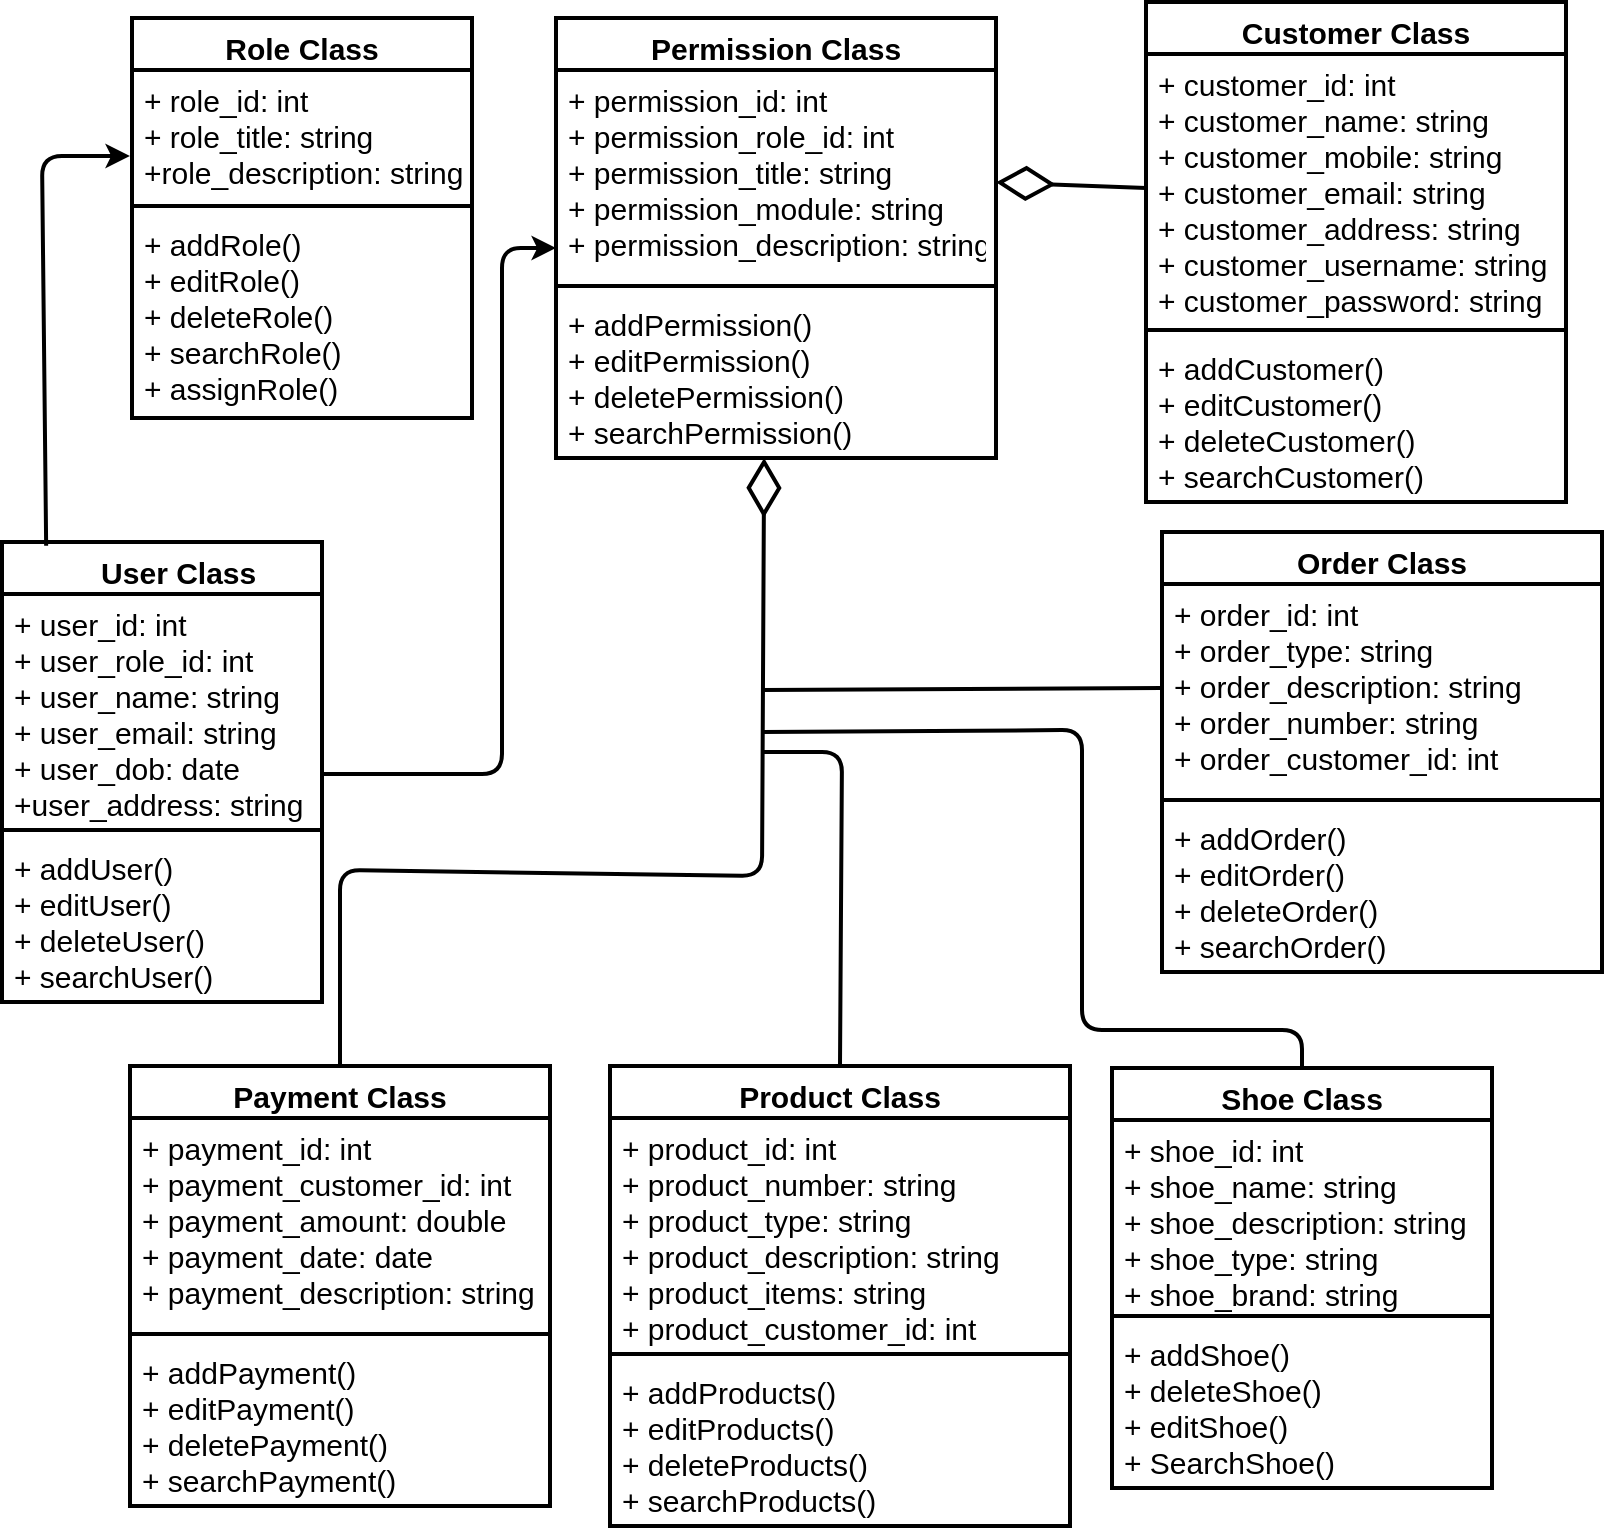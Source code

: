 <mxfile>
    <diagram id="6azoU_i_OxQmSyCLlz39" name="Page-1">
        <mxGraphModel dx="832" dy="475" grid="1" gridSize="10" guides="1" tooltips="1" connect="1" arrows="1" fold="1" page="1" pageScale="1" pageWidth="850" pageHeight="1100" math="0" shadow="0">
            <root>
                <mxCell id="0"/>
                <mxCell id="1" parent="0"/>
                <mxCell id="2" value="Role Class" style="swimlane;fontStyle=1;align=center;verticalAlign=top;childLayout=stackLayout;horizontal=1;startSize=26;horizontalStack=0;resizeParent=1;resizeParentMax=0;resizeLast=0;collapsible=1;marginBottom=0;fontSize=15;strokeWidth=2;" parent="1" vertex="1">
                    <mxGeometry x="95" y="128" width="170" height="200" as="geometry"/>
                </mxCell>
                <mxCell id="3" value="+ role_id: int&#10;+ role_title: string&#10;+role_description: string" style="text;strokeColor=none;fillColor=none;align=left;verticalAlign=top;spacingLeft=4;spacingRight=4;overflow=hidden;rotatable=0;points=[[0,0.5],[1,0.5]];portConstraint=eastwest;fontSize=15;strokeWidth=2;" parent="2" vertex="1">
                    <mxGeometry y="26" width="170" height="64" as="geometry"/>
                </mxCell>
                <mxCell id="4" value="" style="line;strokeWidth=2;fillColor=none;align=left;verticalAlign=middle;spacingTop=-1;spacingLeft=3;spacingRight=3;rotatable=0;labelPosition=right;points=[];portConstraint=eastwest;strokeColor=inherit;fontSize=15;" parent="2" vertex="1">
                    <mxGeometry y="90" width="170" height="8" as="geometry"/>
                </mxCell>
                <mxCell id="5" value="+ addRole()&#10;+ editRole()&#10;+ deleteRole()&#10;+ searchRole()&#10;+ assignRole()" style="text;strokeColor=none;fillColor=none;align=left;verticalAlign=top;spacingLeft=4;spacingRight=4;overflow=hidden;rotatable=0;points=[[0,0.5],[1,0.5]];portConstraint=eastwest;fontSize=15;strokeWidth=2;" parent="2" vertex="1">
                    <mxGeometry y="98" width="170" height="102" as="geometry"/>
                </mxCell>
                <mxCell id="6" value="Permission Class" style="swimlane;fontStyle=1;align=center;verticalAlign=top;childLayout=stackLayout;horizontal=1;startSize=26;horizontalStack=0;resizeParent=1;resizeParentMax=0;resizeLast=0;collapsible=1;marginBottom=0;fontSize=15;strokeWidth=2;" parent="1" vertex="1">
                    <mxGeometry x="307" y="128" width="220" height="220" as="geometry"/>
                </mxCell>
                <mxCell id="7" value="+ permission_id: int&#10;+ permission_role_id: int&#10;+ permission_title: string&#10;+ permission_module: string&#10;+ permission_description: string" style="text;strokeColor=none;fillColor=none;align=left;verticalAlign=top;spacingLeft=4;spacingRight=4;overflow=hidden;rotatable=0;points=[[0,0.5],[1,0.5]];portConstraint=eastwest;fontSize=15;strokeWidth=2;" parent="6" vertex="1">
                    <mxGeometry y="26" width="220" height="104" as="geometry"/>
                </mxCell>
                <mxCell id="8" value="" style="line;strokeWidth=2;fillColor=none;align=left;verticalAlign=middle;spacingTop=-1;spacingLeft=3;spacingRight=3;rotatable=0;labelPosition=right;points=[];portConstraint=eastwest;strokeColor=inherit;fontSize=15;" parent="6" vertex="1">
                    <mxGeometry y="130" width="220" height="8" as="geometry"/>
                </mxCell>
                <mxCell id="9" value="+ addPermission()&#10;+ editPermission()&#10;+ deletePermission()&#10;+ searchPermission()" style="text;strokeColor=none;fillColor=none;align=left;verticalAlign=top;spacingLeft=4;spacingRight=4;overflow=hidden;rotatable=0;points=[[0,0.5],[1,0.5]];portConstraint=eastwest;fontSize=15;strokeWidth=2;" parent="6" vertex="1">
                    <mxGeometry y="138" width="220" height="82" as="geometry"/>
                </mxCell>
                <mxCell id="14" value="Customer Class" style="swimlane;fontStyle=1;align=center;verticalAlign=top;childLayout=stackLayout;horizontal=1;startSize=26;horizontalStack=0;resizeParent=1;resizeParentMax=0;resizeLast=0;collapsible=1;marginBottom=0;fontSize=15;strokeWidth=2;" parent="1" vertex="1">
                    <mxGeometry x="602" y="120" width="210" height="250" as="geometry"/>
                </mxCell>
                <mxCell id="15" value="+ customer_id: int&#10;+ customer_name: string&#10;+ customer_mobile: string&#10;+ customer_email: string&#10;+ customer_address: string&#10;+ customer_username: string&#10;+ customer_password: string" style="text;strokeColor=none;fillColor=none;align=left;verticalAlign=top;spacingLeft=4;spacingRight=4;overflow=hidden;rotatable=0;points=[[0,0.5],[1,0.5]];portConstraint=eastwest;fontSize=15;strokeWidth=2;" parent="14" vertex="1">
                    <mxGeometry y="26" width="210" height="134" as="geometry"/>
                </mxCell>
                <mxCell id="16" value="" style="line;strokeWidth=2;fillColor=none;align=left;verticalAlign=middle;spacingTop=-1;spacingLeft=3;spacingRight=3;rotatable=0;labelPosition=right;points=[];portConstraint=eastwest;strokeColor=inherit;fontSize=15;" parent="14" vertex="1">
                    <mxGeometry y="160" width="210" height="8" as="geometry"/>
                </mxCell>
                <mxCell id="17" value="+ addCustomer()&#10;+ editCustomer()&#10;+ deleteCustomer()&#10;+ searchCustomer()" style="text;strokeColor=none;fillColor=none;align=left;verticalAlign=top;spacingLeft=4;spacingRight=4;overflow=hidden;rotatable=0;points=[[0,0.5],[1,0.5]];portConstraint=eastwest;fontSize=15;strokeWidth=2;" parent="14" vertex="1">
                    <mxGeometry y="168" width="210" height="82" as="geometry"/>
                </mxCell>
                <mxCell id="18" value="    User Class" style="swimlane;fontStyle=1;align=center;verticalAlign=top;childLayout=stackLayout;horizontal=1;startSize=26;horizontalStack=0;resizeParent=1;resizeParentMax=0;resizeLast=0;collapsible=1;marginBottom=0;fontSize=15;strokeWidth=2;" parent="1" vertex="1">
                    <mxGeometry x="30" y="390" width="160" height="230" as="geometry"/>
                </mxCell>
                <mxCell id="19" value="+ user_id: int&#10;+ user_role_id: int&#10;+ user_name: string&#10;+ user_email: string&#10;+ user_dob: date&#10;+user_address: string" style="text;strokeColor=none;fillColor=none;align=left;verticalAlign=top;spacingLeft=4;spacingRight=4;overflow=hidden;rotatable=0;points=[[0,0.5],[1,0.5]];portConstraint=eastwest;fontSize=15;strokeWidth=2;" parent="18" vertex="1">
                    <mxGeometry y="26" width="160" height="114" as="geometry"/>
                </mxCell>
                <mxCell id="20" value="" style="line;strokeWidth=2;fillColor=none;align=left;verticalAlign=middle;spacingTop=-1;spacingLeft=3;spacingRight=3;rotatable=0;labelPosition=right;points=[];portConstraint=eastwest;strokeColor=inherit;fontSize=15;" parent="18" vertex="1">
                    <mxGeometry y="140" width="160" height="8" as="geometry"/>
                </mxCell>
                <mxCell id="21" value="+ addUser()&#10;+ editUser()&#10;+ deleteUser()&#10;+ searchUser()" style="text;strokeColor=none;fillColor=none;align=left;verticalAlign=top;spacingLeft=4;spacingRight=4;overflow=hidden;rotatable=0;points=[[0,0.5],[1,0.5]];portConstraint=eastwest;fontSize=15;strokeWidth=2;" parent="18" vertex="1">
                    <mxGeometry y="148" width="160" height="82" as="geometry"/>
                </mxCell>
                <mxCell id="22" value="Order Class" style="swimlane;fontStyle=1;align=center;verticalAlign=top;childLayout=stackLayout;horizontal=1;startSize=26;horizontalStack=0;resizeParent=1;resizeParentMax=0;resizeLast=0;collapsible=1;marginBottom=0;fontSize=15;strokeWidth=2;" parent="1" vertex="1">
                    <mxGeometry x="610" y="385" width="220" height="220" as="geometry"/>
                </mxCell>
                <mxCell id="23" value="+ order_id: int&#10;+ order_type: string&#10;+ order_description: string&#10;+ order_number: string&#10;+ order_customer_id: int" style="text;strokeColor=none;fillColor=none;align=left;verticalAlign=top;spacingLeft=4;spacingRight=4;overflow=hidden;rotatable=0;points=[[0,0.5],[1,0.5]];portConstraint=eastwest;fontSize=15;strokeWidth=2;" parent="22" vertex="1">
                    <mxGeometry y="26" width="220" height="104" as="geometry"/>
                </mxCell>
                <mxCell id="24" value="" style="line;strokeWidth=2;fillColor=none;align=left;verticalAlign=middle;spacingTop=-1;spacingLeft=3;spacingRight=3;rotatable=0;labelPosition=right;points=[];portConstraint=eastwest;strokeColor=inherit;fontSize=15;" parent="22" vertex="1">
                    <mxGeometry y="130" width="220" height="8" as="geometry"/>
                </mxCell>
                <mxCell id="25" value="+ addOrder()&#10;+ editOrder()&#10;+ deleteOrder()&#10;+ searchOrder()" style="text;strokeColor=none;fillColor=none;align=left;verticalAlign=top;spacingLeft=4;spacingRight=4;overflow=hidden;rotatable=0;points=[[0,0.5],[1,0.5]];portConstraint=eastwest;fontSize=15;strokeWidth=2;" parent="22" vertex="1">
                    <mxGeometry y="138" width="220" height="82" as="geometry"/>
                </mxCell>
                <mxCell id="26" value="Payment Class" style="swimlane;fontStyle=1;align=center;verticalAlign=top;childLayout=stackLayout;horizontal=1;startSize=26;horizontalStack=0;resizeParent=1;resizeParentMax=0;resizeLast=0;collapsible=1;marginBottom=0;fontSize=15;strokeWidth=2;" parent="1" vertex="1">
                    <mxGeometry x="94" y="652" width="210" height="220" as="geometry"/>
                </mxCell>
                <mxCell id="27" value="+ payment_id: int&#10;+ payment_customer_id: int&#10;+ payment_amount: double&#10;+ payment_date: date&#10;+ payment_description: string" style="text;strokeColor=none;fillColor=none;align=left;verticalAlign=top;spacingLeft=4;spacingRight=4;overflow=hidden;rotatable=0;points=[[0,0.5],[1,0.5]];portConstraint=eastwest;fontSize=15;strokeWidth=2;" parent="26" vertex="1">
                    <mxGeometry y="26" width="210" height="104" as="geometry"/>
                </mxCell>
                <mxCell id="28" value="" style="line;strokeWidth=2;fillColor=none;align=left;verticalAlign=middle;spacingTop=-1;spacingLeft=3;spacingRight=3;rotatable=0;labelPosition=right;points=[];portConstraint=eastwest;strokeColor=inherit;fontSize=15;" parent="26" vertex="1">
                    <mxGeometry y="130" width="210" height="8" as="geometry"/>
                </mxCell>
                <mxCell id="29" value="+ addPayment()&#10;+ editPayment()&#10;+ deletePayment()&#10;+ searchPayment()" style="text;strokeColor=none;fillColor=none;align=left;verticalAlign=top;spacingLeft=4;spacingRight=4;overflow=hidden;rotatable=0;points=[[0,0.5],[1,0.5]];portConstraint=eastwest;fontSize=15;strokeWidth=2;" parent="26" vertex="1">
                    <mxGeometry y="138" width="210" height="82" as="geometry"/>
                </mxCell>
                <mxCell id="30" value="Product Class" style="swimlane;fontStyle=1;align=center;verticalAlign=top;childLayout=stackLayout;horizontal=1;startSize=26;horizontalStack=0;resizeParent=1;resizeParentMax=0;resizeLast=0;collapsible=1;marginBottom=0;fontSize=15;strokeWidth=2;" parent="1" vertex="1">
                    <mxGeometry x="334" y="652" width="230" height="230" as="geometry"/>
                </mxCell>
                <mxCell id="31" value="+ product_id: int&#10;+ product_number: string&#10;+ product_type: string&#10;+ product_description: string&#10;+ product_items: string&#10;+ product_customer_id: int" style="text;strokeColor=none;fillColor=none;align=left;verticalAlign=top;spacingLeft=4;spacingRight=4;overflow=hidden;rotatable=0;points=[[0,0.5],[1,0.5]];portConstraint=eastwest;fontSize=15;strokeWidth=2;" parent="30" vertex="1">
                    <mxGeometry y="26" width="230" height="114" as="geometry"/>
                </mxCell>
                <mxCell id="32" value="" style="line;strokeWidth=2;fillColor=none;align=left;verticalAlign=middle;spacingTop=-1;spacingLeft=3;spacingRight=3;rotatable=0;labelPosition=right;points=[];portConstraint=eastwest;strokeColor=inherit;fontSize=15;" parent="30" vertex="1">
                    <mxGeometry y="140" width="230" height="8" as="geometry"/>
                </mxCell>
                <mxCell id="33" value="+ addProducts()&#10;+ editProducts()&#10;+ deleteProducts()&#10;+ searchProducts()" style="text;strokeColor=none;fillColor=none;align=left;verticalAlign=top;spacingLeft=4;spacingRight=4;overflow=hidden;rotatable=0;points=[[0,0.5],[1,0.5]];portConstraint=eastwest;fontSize=15;strokeWidth=2;" parent="30" vertex="1">
                    <mxGeometry y="148" width="230" height="82" as="geometry"/>
                </mxCell>
                <mxCell id="34" value="Shoe Class" style="swimlane;fontStyle=1;align=center;verticalAlign=top;childLayout=stackLayout;horizontal=1;startSize=26;horizontalStack=0;resizeParent=1;resizeParentMax=0;resizeLast=0;collapsible=1;marginBottom=0;fontSize=15;strokeWidth=2;" parent="1" vertex="1">
                    <mxGeometry x="585" y="653" width="190" height="210" as="geometry"/>
                </mxCell>
                <mxCell id="35" value="+ shoe_id: int&#10;+ shoe_name: string&#10;+ shoe_description: string&#10;+ shoe_type: string&#10;+ shoe_brand: string" style="text;strokeColor=none;fillColor=none;align=left;verticalAlign=top;spacingLeft=4;spacingRight=4;overflow=hidden;rotatable=0;points=[[0,0.5],[1,0.5]];portConstraint=eastwest;fontSize=15;strokeWidth=2;" parent="34" vertex="1">
                    <mxGeometry y="26" width="190" height="94" as="geometry"/>
                </mxCell>
                <mxCell id="36" value="" style="line;strokeWidth=2;fillColor=none;align=left;verticalAlign=middle;spacingTop=-1;spacingLeft=3;spacingRight=3;rotatable=0;labelPosition=right;points=[];portConstraint=eastwest;strokeColor=inherit;fontSize=15;" parent="34" vertex="1">
                    <mxGeometry y="120" width="190" height="8" as="geometry"/>
                </mxCell>
                <mxCell id="37" value="+ addShoe()&#10;+ deleteShoe()&#10;+ editShoe()&#10;+ SearchShoe()" style="text;strokeColor=none;fillColor=none;align=left;verticalAlign=top;spacingLeft=4;spacingRight=4;overflow=hidden;rotatable=0;points=[[0,0.5],[1,0.5]];portConstraint=eastwest;fontSize=15;strokeWidth=2;" parent="34" vertex="1">
                    <mxGeometry y="128" width="190" height="82" as="geometry"/>
                </mxCell>
                <mxCell id="38" value="" style="endArrow=classic;html=1;exitX=0.138;exitY=0.004;exitDx=0;exitDy=0;entryX=-0.006;entryY=0.656;entryDx=0;entryDy=0;entryPerimeter=0;exitPerimeter=0;strokeWidth=2;" edge="1" parent="1">
                    <mxGeometry width="50" height="50" relative="1" as="geometry">
                        <mxPoint x="52.08" y="391.92" as="sourcePoint"/>
                        <mxPoint x="93.98" y="196.984" as="targetPoint"/>
                        <Array as="points">
                            <mxPoint x="50" y="197"/>
                        </Array>
                    </mxGeometry>
                </mxCell>
                <mxCell id="41" value="" style="endArrow=classic;html=1;entryX=0;entryY=0.856;entryDx=0;entryDy=0;entryPerimeter=0;exitX=0.994;exitY=0.789;exitDx=0;exitDy=0;exitPerimeter=0;strokeWidth=2;" edge="1" parent="1" source="19" target="7">
                    <mxGeometry width="50" height="50" relative="1" as="geometry">
                        <mxPoint x="280" y="514" as="sourcePoint"/>
                        <mxPoint x="103.98" y="269.984" as="targetPoint"/>
                        <Array as="points">
                            <mxPoint x="280" y="506"/>
                            <mxPoint x="280" y="243"/>
                        </Array>
                    </mxGeometry>
                </mxCell>
                <mxCell id="42" value="" style="endArrow=diamondThin;endFill=0;endSize=24;html=1;exitX=0;exitY=0.5;exitDx=0;exitDy=0;strokeWidth=2;" edge="1" parent="1" source="15" target="7">
                    <mxGeometry width="160" relative="1" as="geometry">
                        <mxPoint x="350" y="354" as="sourcePoint"/>
                        <mxPoint x="510" y="354" as="targetPoint"/>
                    </mxGeometry>
                </mxCell>
                <mxCell id="45" value="" style="endArrow=diamondThin;endFill=0;endSize=24;html=1;exitX=0.5;exitY=0;exitDx=0;exitDy=0;entryX=0.473;entryY=1;entryDx=0;entryDy=0;entryPerimeter=0;strokeWidth=2;" edge="1" parent="1" source="26" target="9">
                    <mxGeometry width="160" relative="1" as="geometry">
                        <mxPoint x="454.5" y="406.84" as="sourcePoint"/>
                        <mxPoint x="379.5" y="404.002" as="targetPoint"/>
                        <Array as="points">
                            <mxPoint x="199" y="554"/>
                            <mxPoint x="410" y="557"/>
                        </Array>
                    </mxGeometry>
                </mxCell>
                <mxCell id="46" value="" style="endArrow=none;html=1;entryX=0;entryY=0.5;entryDx=0;entryDy=0;strokeWidth=2;" edge="1" parent="1" target="23">
                    <mxGeometry width="50" height="50" relative="1" as="geometry">
                        <mxPoint x="410" y="464" as="sourcePoint"/>
                        <mxPoint x="450" y="324" as="targetPoint"/>
                    </mxGeometry>
                </mxCell>
                <mxCell id="47" value="" style="endArrow=none;html=1;entryX=0.5;entryY=0;entryDx=0;entryDy=0;strokeWidth=2;" edge="1" parent="1" target="34">
                    <mxGeometry width="50" height="50" relative="1" as="geometry">
                        <mxPoint x="410" y="485" as="sourcePoint"/>
                        <mxPoint x="610" y="484" as="targetPoint"/>
                        <Array as="points">
                            <mxPoint x="570" y="484"/>
                            <mxPoint x="570" y="634"/>
                            <mxPoint x="680" y="634"/>
                        </Array>
                    </mxGeometry>
                </mxCell>
                <mxCell id="48" value="" style="endArrow=none;html=1;entryX=0.5;entryY=0;entryDx=0;entryDy=0;strokeWidth=2;" edge="1" parent="1" target="30">
                    <mxGeometry width="50" height="50" relative="1" as="geometry">
                        <mxPoint x="410" y="495" as="sourcePoint"/>
                        <mxPoint x="610" y="494" as="targetPoint"/>
                        <Array as="points">
                            <mxPoint x="450" y="495"/>
                        </Array>
                    </mxGeometry>
                </mxCell>
            </root>
        </mxGraphModel>
    </diagram>
</mxfile>